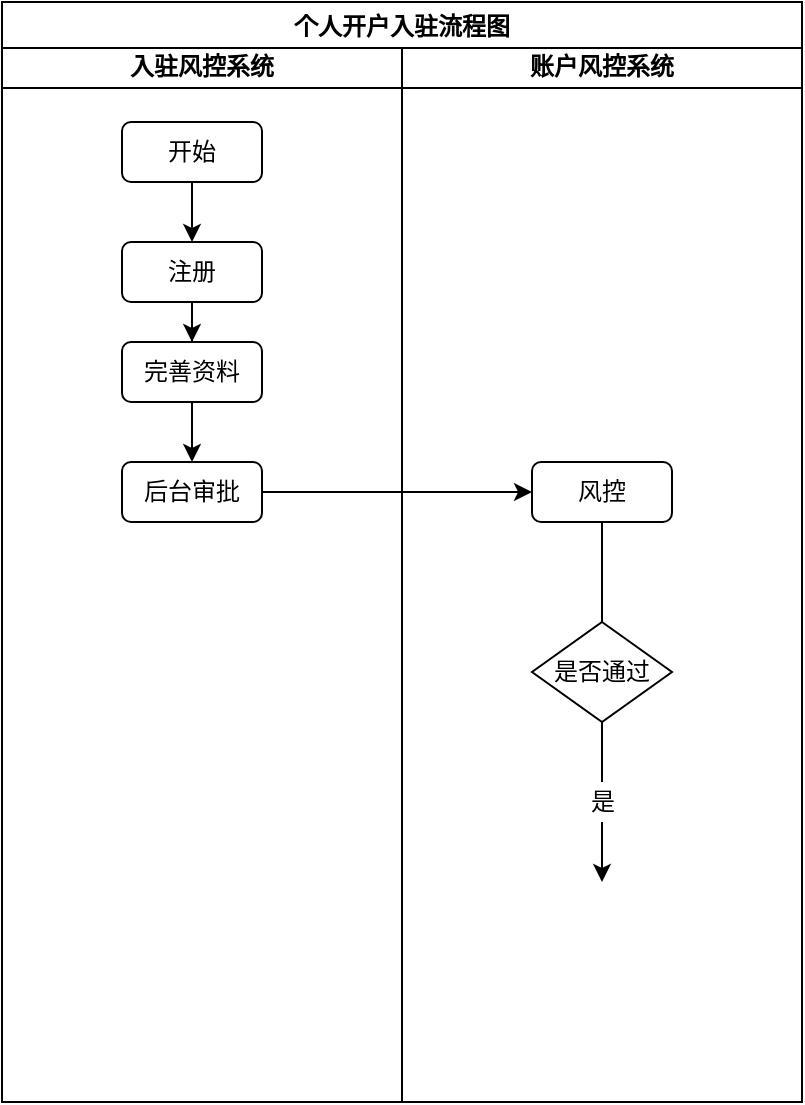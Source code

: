 <mxfile version="12.9.9" type="device"><diagram id="ooLe2wQt8LUIcciOnssT" name="个人开户入驻流程"><mxGraphModel dx="1086" dy="806" grid="1" gridSize="10" guides="1" tooltips="1" connect="1" arrows="1" fold="1" page="1" pageScale="1" pageWidth="827" pageHeight="1169" math="0" shadow="0"><root><mxCell id="0"/><mxCell id="1" parent="0"/><mxCell id="8JOTHJ4MUZvDHxbij8u0-5" value="入驻风控系统" style="swimlane;fontFamily=Lucida Console;" parent="1" vertex="1"><mxGeometry x="160" y="130" width="200" height="530" as="geometry"/></mxCell><mxCell id="8JOTHJ4MUZvDHxbij8u0-10" value="" style="edgeStyle=orthogonalEdgeStyle;rounded=0;orthogonalLoop=1;jettySize=auto;html=1;fontFamily=Lucida Console;" parent="8JOTHJ4MUZvDHxbij8u0-5" source="8JOTHJ4MUZvDHxbij8u0-8" target="8JOTHJ4MUZvDHxbij8u0-9" edge="1"><mxGeometry relative="1" as="geometry"/></mxCell><mxCell id="8JOTHJ4MUZvDHxbij8u0-8" value="开始" style="rounded=1;whiteSpace=wrap;html=1;fontFamily=Lucida Console;" parent="8JOTHJ4MUZvDHxbij8u0-5" vertex="1"><mxGeometry x="60" y="40" width="70" height="30" as="geometry"/></mxCell><mxCell id="8JOTHJ4MUZvDHxbij8u0-12" value="" style="edgeStyle=orthogonalEdgeStyle;rounded=0;orthogonalLoop=1;jettySize=auto;html=1;fontFamily=Lucida Console;" parent="8JOTHJ4MUZvDHxbij8u0-5" source="8JOTHJ4MUZvDHxbij8u0-9" target="8JOTHJ4MUZvDHxbij8u0-11" edge="1"><mxGeometry relative="1" as="geometry"/></mxCell><mxCell id="8JOTHJ4MUZvDHxbij8u0-9" value="注册" style="rounded=1;whiteSpace=wrap;html=1;fontFamily=Lucida Console;" parent="8JOTHJ4MUZvDHxbij8u0-5" vertex="1"><mxGeometry x="60" y="100" width="70" height="30" as="geometry"/></mxCell><mxCell id="8JOTHJ4MUZvDHxbij8u0-14" value="" style="edgeStyle=orthogonalEdgeStyle;rounded=0;orthogonalLoop=1;jettySize=auto;html=1;fontFamily=Lucida Console;" parent="8JOTHJ4MUZvDHxbij8u0-5" source="8JOTHJ4MUZvDHxbij8u0-11" target="8JOTHJ4MUZvDHxbij8u0-13" edge="1"><mxGeometry relative="1" as="geometry"/></mxCell><mxCell id="8JOTHJ4MUZvDHxbij8u0-11" value="完善资料" style="rounded=1;whiteSpace=wrap;html=1;fontFamily=Lucida Console;" parent="8JOTHJ4MUZvDHxbij8u0-5" vertex="1"><mxGeometry x="60" y="150" width="70" height="30" as="geometry"/></mxCell><mxCell id="8JOTHJ4MUZvDHxbij8u0-13" value="后台审批" style="rounded=1;whiteSpace=wrap;html=1;fontFamily=Lucida Console;" parent="8JOTHJ4MUZvDHxbij8u0-5" vertex="1"><mxGeometry x="60" y="210" width="70" height="30" as="geometry"/></mxCell><mxCell id="8JOTHJ4MUZvDHxbij8u0-6" value="账户风控系统" style="swimlane;fontFamily=Lucida Console;" parent="1" vertex="1"><mxGeometry x="360" y="130" width="200" height="530" as="geometry"/></mxCell><mxCell id="Fd7Nvbw7liSJNOKmQ1dH-9" value="" style="edgeStyle=orthogonalEdgeStyle;rounded=0;orthogonalLoop=1;jettySize=auto;html=1;" edge="1" parent="8JOTHJ4MUZvDHxbij8u0-6"><mxGeometry relative="1" as="geometry"><mxPoint x="100" y="340" as="sourcePoint"/><mxPoint x="100" y="420" as="targetPoint"/></mxGeometry></mxCell><mxCell id="8JOTHJ4MUZvDHxbij8u0-18" value="" style="edgeStyle=orthogonalEdgeStyle;rounded=0;orthogonalLoop=1;jettySize=auto;html=1;fontFamily=Lucida Console;" parent="8JOTHJ4MUZvDHxbij8u0-6" source="8JOTHJ4MUZvDHxbij8u0-15" edge="1"><mxGeometry relative="1" as="geometry"><mxPoint x="100" y="320" as="targetPoint"/></mxGeometry></mxCell><mxCell id="8JOTHJ4MUZvDHxbij8u0-15" value="风控" style="rounded=1;whiteSpace=wrap;html=1;fontFamily=Lucida Console;" parent="8JOTHJ4MUZvDHxbij8u0-6" vertex="1"><mxGeometry x="65" y="210" width="70" height="30" as="geometry"/></mxCell><mxCell id="8JOTHJ4MUZvDHxbij8u0-19" value="是否通过" style="rhombus;whiteSpace=wrap;html=1;fontFamily=Lucida Console;" parent="8JOTHJ4MUZvDHxbij8u0-6" vertex="1"><mxGeometry x="65" y="290" width="70" height="50" as="geometry"/></mxCell><mxCell id="Fd7Nvbw7liSJNOKmQ1dH-10" value="是" style="text;html=1;align=center;verticalAlign=middle;resizable=0;points=[];autosize=1;fillColor=#ffffff;" vertex="1" parent="8JOTHJ4MUZvDHxbij8u0-6"><mxGeometry x="85" y="370" width="30" height="20" as="geometry"/></mxCell><mxCell id="8JOTHJ4MUZvDHxbij8u0-7" value="个人开户入驻流程图" style="swimlane;fontFamily=Lucida Console;" parent="1" vertex="1"><mxGeometry x="160" y="110" width="400" height="550" as="geometry"/></mxCell><mxCell id="8JOTHJ4MUZvDHxbij8u0-16" value="" style="edgeStyle=orthogonalEdgeStyle;rounded=0;orthogonalLoop=1;jettySize=auto;html=1;fontFamily=Lucida Console;" parent="1" source="8JOTHJ4MUZvDHxbij8u0-13" target="8JOTHJ4MUZvDHxbij8u0-15" edge="1"><mxGeometry relative="1" as="geometry"/></mxCell></root></mxGraphModel></diagram></mxfile>
